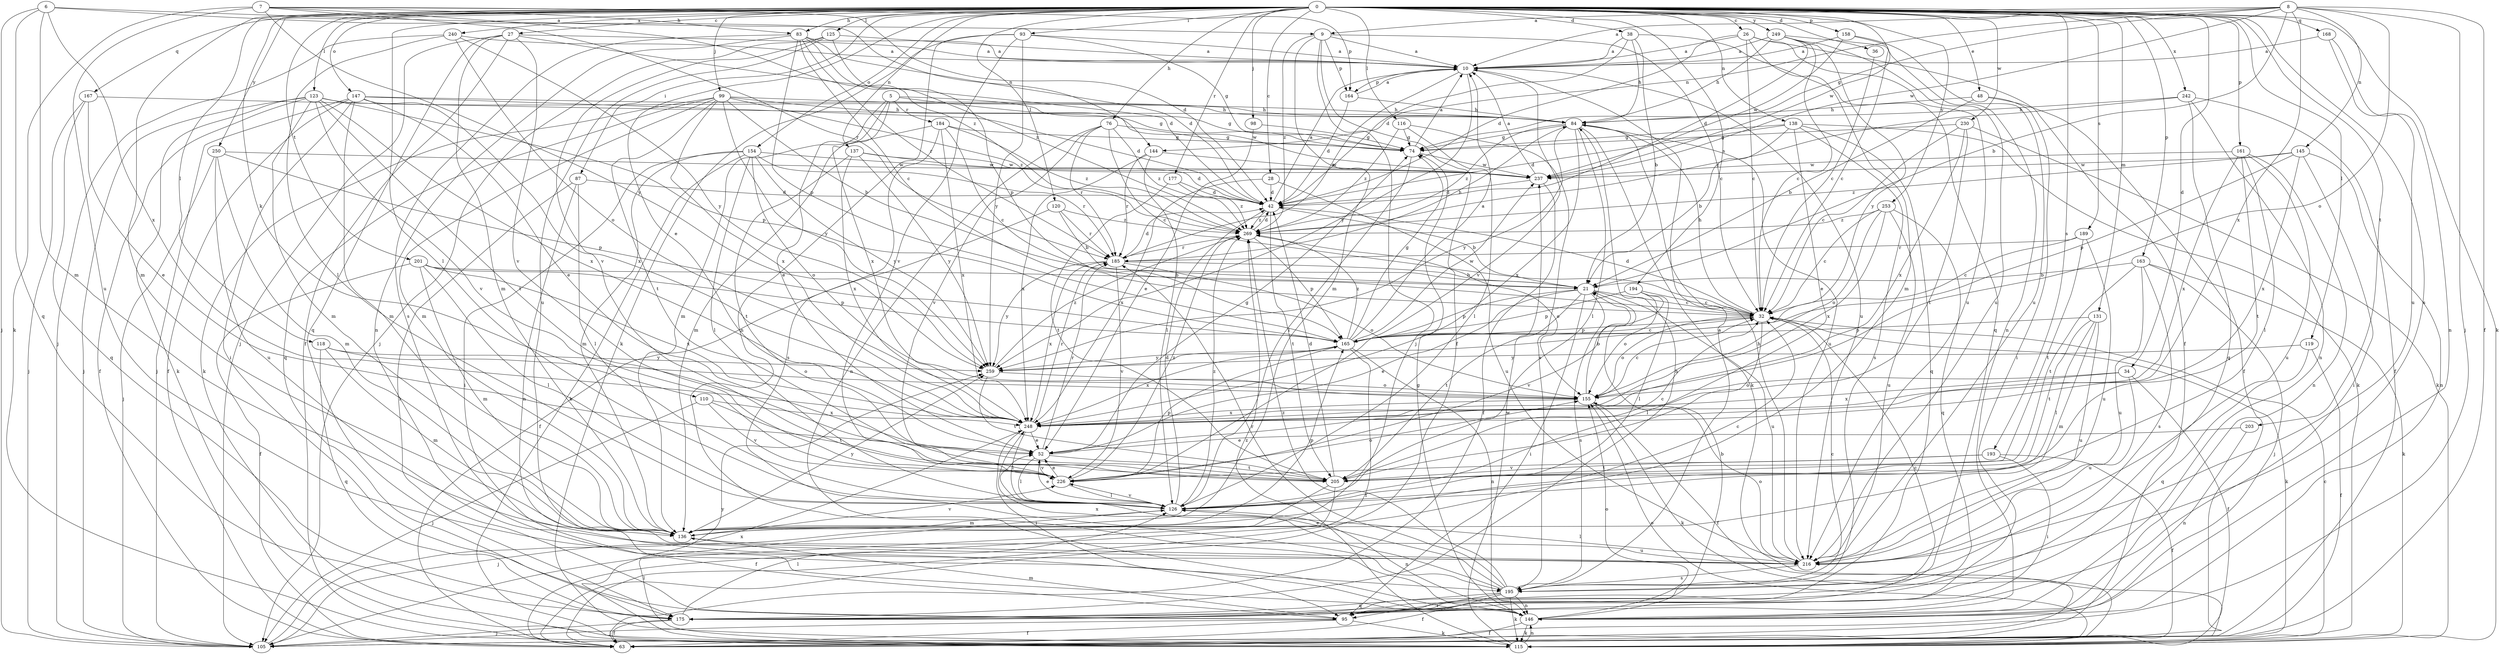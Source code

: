 strict digraph  {
0;
5;
6;
7;
8;
9;
10;
21;
26;
27;
28;
32;
34;
36;
38;
42;
48;
52;
63;
74;
76;
83;
84;
87;
93;
95;
98;
99;
105;
110;
115;
116;
118;
119;
120;
123;
125;
126;
131;
136;
137;
138;
144;
145;
146;
147;
154;
155;
158;
161;
163;
164;
165;
167;
168;
175;
177;
184;
185;
189;
193;
194;
195;
201;
203;
205;
216;
226;
230;
237;
240;
242;
248;
249;
250;
253;
259;
269;
0 -> 26  [label=c];
0 -> 27  [label=c];
0 -> 28  [label=c];
0 -> 34  [label=d];
0 -> 36  [label=d];
0 -> 38  [label=d];
0 -> 48  [label=e];
0 -> 52  [label=e];
0 -> 76  [label=h];
0 -> 83  [label=h];
0 -> 87  [label=i];
0 -> 93  [label=i];
0 -> 98  [label=j];
0 -> 99  [label=j];
0 -> 110  [label=k];
0 -> 115  [label=k];
0 -> 116  [label=l];
0 -> 118  [label=l];
0 -> 119  [label=l];
0 -> 120  [label=l];
0 -> 123  [label=l];
0 -> 125  [label=l];
0 -> 126  [label=l];
0 -> 131  [label=m];
0 -> 136  [label=m];
0 -> 137  [label=n];
0 -> 138  [label=n];
0 -> 147  [label=o];
0 -> 154  [label=o];
0 -> 158  [label=p];
0 -> 161  [label=p];
0 -> 163  [label=p];
0 -> 167  [label=q];
0 -> 168  [label=q];
0 -> 177  [label=r];
0 -> 189  [label=s];
0 -> 193  [label=s];
0 -> 194  [label=s];
0 -> 195  [label=s];
0 -> 201  [label=t];
0 -> 203  [label=t];
0 -> 230  [label=w];
0 -> 237  [label=w];
0 -> 240  [label=x];
0 -> 242  [label=x];
0 -> 249  [label=y];
0 -> 250  [label=y];
0 -> 253  [label=y];
5 -> 52  [label=e];
5 -> 74  [label=g];
5 -> 136  [label=m];
5 -> 184  [label=r];
5 -> 237  [label=w];
5 -> 248  [label=x];
6 -> 9  [label=a];
6 -> 105  [label=j];
6 -> 136  [label=m];
6 -> 144  [label=n];
6 -> 175  [label=q];
6 -> 248  [label=x];
7 -> 42  [label=d];
7 -> 83  [label=h];
7 -> 115  [label=k];
7 -> 164  [label=p];
7 -> 185  [label=r];
7 -> 216  [label=u];
7 -> 259  [label=y];
7 -> 269  [label=z];
8 -> 9  [label=a];
8 -> 10  [label=a];
8 -> 21  [label=b];
8 -> 63  [label=f];
8 -> 74  [label=g];
8 -> 105  [label=j];
8 -> 144  [label=n];
8 -> 145  [label=n];
8 -> 155  [label=o];
8 -> 237  [label=w];
8 -> 248  [label=x];
9 -> 10  [label=a];
9 -> 32  [label=c];
9 -> 63  [label=f];
9 -> 105  [label=j];
9 -> 136  [label=m];
9 -> 164  [label=p];
9 -> 269  [label=z];
10 -> 164  [label=p];
10 -> 185  [label=r];
10 -> 216  [label=u];
10 -> 226  [label=v];
10 -> 259  [label=y];
21 -> 32  [label=c];
21 -> 52  [label=e];
21 -> 95  [label=i];
21 -> 165  [label=p];
21 -> 195  [label=s];
21 -> 205  [label=t];
21 -> 216  [label=u];
26 -> 10  [label=a];
26 -> 32  [label=c];
26 -> 42  [label=d];
26 -> 63  [label=f];
26 -> 136  [label=m];
26 -> 216  [label=u];
27 -> 10  [label=a];
27 -> 42  [label=d];
27 -> 63  [label=f];
27 -> 105  [label=j];
27 -> 136  [label=m];
27 -> 175  [label=q];
27 -> 226  [label=v];
28 -> 42  [label=d];
28 -> 216  [label=u];
28 -> 248  [label=x];
32 -> 42  [label=d];
32 -> 84  [label=h];
32 -> 115  [label=k];
32 -> 126  [label=l];
32 -> 155  [label=o];
32 -> 165  [label=p];
34 -> 63  [label=f];
34 -> 155  [label=o];
34 -> 216  [label=u];
34 -> 248  [label=x];
36 -> 32  [label=c];
38 -> 10  [label=a];
38 -> 21  [label=b];
38 -> 42  [label=d];
38 -> 84  [label=h];
38 -> 175  [label=q];
42 -> 10  [label=a];
42 -> 21  [label=b];
42 -> 205  [label=t];
42 -> 269  [label=z];
48 -> 21  [label=b];
48 -> 63  [label=f];
48 -> 84  [label=h];
48 -> 95  [label=i];
52 -> 74  [label=g];
52 -> 126  [label=l];
52 -> 185  [label=r];
52 -> 205  [label=t];
52 -> 226  [label=v];
74 -> 10  [label=a];
74 -> 126  [label=l];
74 -> 237  [label=w];
76 -> 32  [label=c];
76 -> 74  [label=g];
76 -> 146  [label=n];
76 -> 185  [label=r];
76 -> 226  [label=v];
76 -> 269  [label=z];
83 -> 10  [label=a];
83 -> 32  [label=c];
83 -> 42  [label=d];
83 -> 146  [label=n];
83 -> 165  [label=p];
83 -> 185  [label=r];
83 -> 195  [label=s];
83 -> 269  [label=z];
84 -> 74  [label=g];
84 -> 115  [label=k];
84 -> 126  [label=l];
84 -> 216  [label=u];
84 -> 248  [label=x];
84 -> 259  [label=y];
84 -> 269  [label=z];
87 -> 42  [label=d];
87 -> 95  [label=i];
87 -> 126  [label=l];
87 -> 146  [label=n];
93 -> 10  [label=a];
93 -> 74  [label=g];
93 -> 115  [label=k];
93 -> 146  [label=n];
93 -> 226  [label=v];
93 -> 259  [label=y];
95 -> 32  [label=c];
95 -> 63  [label=f];
95 -> 105  [label=j];
95 -> 115  [label=k];
95 -> 136  [label=m];
98 -> 52  [label=e];
98 -> 74  [label=g];
99 -> 21  [label=b];
99 -> 74  [label=g];
99 -> 84  [label=h];
99 -> 115  [label=k];
99 -> 136  [label=m];
99 -> 175  [label=q];
99 -> 205  [label=t];
99 -> 248  [label=x];
99 -> 259  [label=y];
99 -> 269  [label=z];
105 -> 248  [label=x];
110 -> 105  [label=j];
110 -> 205  [label=t];
110 -> 226  [label=v];
110 -> 248  [label=x];
115 -> 32  [label=c];
115 -> 126  [label=l];
115 -> 146  [label=n];
115 -> 155  [label=o];
115 -> 237  [label=w];
115 -> 259  [label=y];
115 -> 269  [label=z];
116 -> 74  [label=g];
116 -> 126  [label=l];
116 -> 195  [label=s];
116 -> 269  [label=z];
118 -> 136  [label=m];
118 -> 155  [label=o];
118 -> 175  [label=q];
118 -> 259  [label=y];
119 -> 63  [label=f];
119 -> 175  [label=q];
119 -> 259  [label=y];
120 -> 21  [label=b];
120 -> 63  [label=f];
120 -> 185  [label=r];
120 -> 269  [label=z];
123 -> 63  [label=f];
123 -> 84  [label=h];
123 -> 105  [label=j];
123 -> 115  [label=k];
123 -> 136  [label=m];
123 -> 165  [label=p];
123 -> 205  [label=t];
123 -> 226  [label=v];
123 -> 248  [label=x];
125 -> 10  [label=a];
125 -> 105  [label=j];
125 -> 165  [label=p];
125 -> 216  [label=u];
125 -> 226  [label=v];
126 -> 42  [label=d];
126 -> 52  [label=e];
126 -> 136  [label=m];
126 -> 146  [label=n];
126 -> 226  [label=v];
126 -> 269  [label=z];
131 -> 126  [label=l];
131 -> 136  [label=m];
131 -> 165  [label=p];
131 -> 205  [label=t];
131 -> 216  [label=u];
136 -> 32  [label=c];
136 -> 165  [label=p];
136 -> 216  [label=u];
136 -> 226  [label=v];
136 -> 259  [label=y];
137 -> 42  [label=d];
137 -> 205  [label=t];
137 -> 237  [label=w];
137 -> 248  [label=x];
137 -> 259  [label=y];
138 -> 21  [label=b];
138 -> 42  [label=d];
138 -> 52  [label=e];
138 -> 74  [label=g];
138 -> 115  [label=k];
138 -> 175  [label=q];
138 -> 195  [label=s];
144 -> 126  [label=l];
144 -> 185  [label=r];
144 -> 237  [label=w];
144 -> 248  [label=x];
145 -> 95  [label=i];
145 -> 146  [label=n];
145 -> 165  [label=p];
145 -> 237  [label=w];
145 -> 248  [label=x];
145 -> 269  [label=z];
146 -> 21  [label=b];
146 -> 63  [label=f];
146 -> 74  [label=g];
146 -> 115  [label=k];
146 -> 155  [label=o];
147 -> 42  [label=d];
147 -> 52  [label=e];
147 -> 63  [label=f];
147 -> 84  [label=h];
147 -> 95  [label=i];
147 -> 105  [label=j];
147 -> 136  [label=m];
147 -> 248  [label=x];
154 -> 95  [label=i];
154 -> 115  [label=k];
154 -> 126  [label=l];
154 -> 136  [label=m];
154 -> 155  [label=o];
154 -> 185  [label=r];
154 -> 237  [label=w];
154 -> 259  [label=y];
155 -> 21  [label=b];
155 -> 32  [label=c];
155 -> 63  [label=f];
155 -> 115  [label=k];
155 -> 248  [label=x];
158 -> 10  [label=a];
158 -> 32  [label=c];
158 -> 216  [label=u];
158 -> 237  [label=w];
161 -> 126  [label=l];
161 -> 146  [label=n];
161 -> 205  [label=t];
161 -> 216  [label=u];
161 -> 237  [label=w];
161 -> 248  [label=x];
163 -> 21  [label=b];
163 -> 105  [label=j];
163 -> 115  [label=k];
163 -> 195  [label=s];
163 -> 205  [label=t];
163 -> 216  [label=u];
164 -> 10  [label=a];
164 -> 42  [label=d];
164 -> 84  [label=h];
165 -> 10  [label=a];
165 -> 32  [label=c];
165 -> 63  [label=f];
165 -> 74  [label=g];
165 -> 146  [label=n];
165 -> 237  [label=w];
165 -> 248  [label=x];
165 -> 259  [label=y];
165 -> 269  [label=z];
167 -> 52  [label=e];
167 -> 84  [label=h];
167 -> 105  [label=j];
167 -> 175  [label=q];
168 -> 10  [label=a];
168 -> 146  [label=n];
168 -> 216  [label=u];
175 -> 63  [label=f];
175 -> 84  [label=h];
175 -> 105  [label=j];
175 -> 126  [label=l];
177 -> 42  [label=d];
177 -> 205  [label=t];
177 -> 269  [label=z];
184 -> 32  [label=c];
184 -> 74  [label=g];
184 -> 136  [label=m];
184 -> 195  [label=s];
184 -> 248  [label=x];
184 -> 269  [label=z];
185 -> 21  [label=b];
185 -> 42  [label=d];
185 -> 84  [label=h];
185 -> 155  [label=o];
185 -> 226  [label=v];
185 -> 248  [label=x];
185 -> 259  [label=y];
189 -> 32  [label=c];
189 -> 185  [label=r];
189 -> 205  [label=t];
189 -> 216  [label=u];
193 -> 63  [label=f];
193 -> 95  [label=i];
193 -> 205  [label=t];
193 -> 226  [label=v];
194 -> 32  [label=c];
194 -> 126  [label=l];
194 -> 155  [label=o];
194 -> 165  [label=p];
194 -> 226  [label=v];
195 -> 10  [label=a];
195 -> 32  [label=c];
195 -> 52  [label=e];
195 -> 63  [label=f];
195 -> 95  [label=i];
195 -> 115  [label=k];
195 -> 146  [label=n];
195 -> 175  [label=q];
195 -> 185  [label=r];
195 -> 248  [label=x];
195 -> 269  [label=z];
201 -> 21  [label=b];
201 -> 63  [label=f];
201 -> 126  [label=l];
201 -> 136  [label=m];
201 -> 165  [label=p];
201 -> 248  [label=x];
203 -> 52  [label=e];
203 -> 146  [label=n];
205 -> 32  [label=c];
205 -> 42  [label=d];
205 -> 63  [label=f];
205 -> 105  [label=j];
216 -> 84  [label=h];
216 -> 126  [label=l];
216 -> 155  [label=o];
216 -> 195  [label=s];
226 -> 52  [label=e];
226 -> 126  [label=l];
226 -> 155  [label=o];
226 -> 165  [label=p];
226 -> 269  [label=z];
230 -> 32  [label=c];
230 -> 74  [label=g];
230 -> 115  [label=k];
230 -> 205  [label=t];
230 -> 248  [label=x];
237 -> 10  [label=a];
237 -> 42  [label=d];
237 -> 63  [label=f];
240 -> 10  [label=a];
240 -> 105  [label=j];
240 -> 126  [label=l];
240 -> 155  [label=o];
240 -> 259  [label=y];
242 -> 63  [label=f];
242 -> 84  [label=h];
242 -> 146  [label=n];
242 -> 175  [label=q];
242 -> 269  [label=z];
248 -> 52  [label=e];
248 -> 95  [label=i];
248 -> 126  [label=l];
248 -> 185  [label=r];
249 -> 10  [label=a];
249 -> 32  [label=c];
249 -> 42  [label=d];
249 -> 84  [label=h];
249 -> 146  [label=n];
249 -> 216  [label=u];
249 -> 259  [label=y];
250 -> 105  [label=j];
250 -> 136  [label=m];
250 -> 165  [label=p];
250 -> 216  [label=u];
250 -> 237  [label=w];
253 -> 32  [label=c];
253 -> 155  [label=o];
253 -> 175  [label=q];
253 -> 216  [label=u];
253 -> 248  [label=x];
253 -> 269  [label=z];
259 -> 155  [label=o];
259 -> 205  [label=t];
259 -> 269  [label=z];
269 -> 42  [label=d];
269 -> 155  [label=o];
269 -> 165  [label=p];
269 -> 185  [label=r];
}
